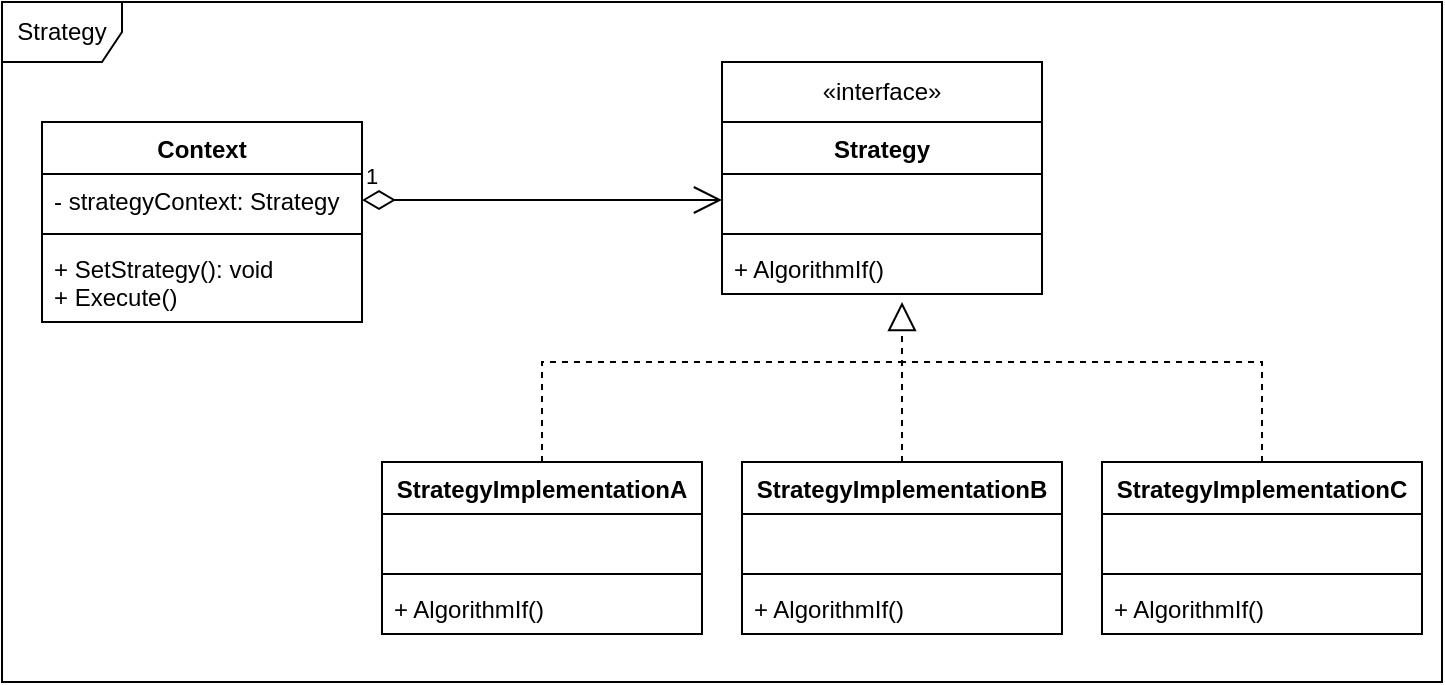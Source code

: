 <mxfile version="21.2.1" type="device">
  <diagram id="C5RBs43oDa-KdzZeNtuy" name="Page-1">
    <mxGraphModel dx="1674" dy="836" grid="1" gridSize="10" guides="1" tooltips="1" connect="1" arrows="1" fold="1" page="1" pageScale="1" pageWidth="827" pageHeight="1169" math="0" shadow="0">
      <root>
        <mxCell id="WIyWlLk6GJQsqaUBKTNV-0" />
        <mxCell id="WIyWlLk6GJQsqaUBKTNV-1" parent="WIyWlLk6GJQsqaUBKTNV-0" />
        <mxCell id="w_W7-Zp79Al4ssoc98f5-0" value="Context" style="swimlane;fontStyle=1;align=center;verticalAlign=top;childLayout=stackLayout;horizontal=1;startSize=26;horizontalStack=0;resizeParent=1;resizeParentMax=0;resizeLast=0;collapsible=1;marginBottom=0;whiteSpace=wrap;html=1;" vertex="1" parent="WIyWlLk6GJQsqaUBKTNV-1">
          <mxGeometry x="120" y="280" width="160" height="100" as="geometry" />
        </mxCell>
        <mxCell id="w_W7-Zp79Al4ssoc98f5-1" value="- strategyContext: Strategy" style="text;strokeColor=none;fillColor=none;align=left;verticalAlign=top;spacingLeft=4;spacingRight=4;overflow=hidden;rotatable=0;points=[[0,0.5],[1,0.5]];portConstraint=eastwest;whiteSpace=wrap;html=1;" vertex="1" parent="w_W7-Zp79Al4ssoc98f5-0">
          <mxGeometry y="26" width="160" height="26" as="geometry" />
        </mxCell>
        <mxCell id="w_W7-Zp79Al4ssoc98f5-2" value="" style="line;strokeWidth=1;fillColor=none;align=left;verticalAlign=middle;spacingTop=-1;spacingLeft=3;spacingRight=3;rotatable=0;labelPosition=right;points=[];portConstraint=eastwest;strokeColor=inherit;" vertex="1" parent="w_W7-Zp79Al4ssoc98f5-0">
          <mxGeometry y="52" width="160" height="8" as="geometry" />
        </mxCell>
        <mxCell id="w_W7-Zp79Al4ssoc98f5-3" value="+ SetStrategy(): void&lt;br&gt;+ Execute()" style="text;strokeColor=none;fillColor=none;align=left;verticalAlign=top;spacingLeft=4;spacingRight=4;overflow=hidden;rotatable=0;points=[[0,0.5],[1,0.5]];portConstraint=eastwest;whiteSpace=wrap;html=1;" vertex="1" parent="w_W7-Zp79Al4ssoc98f5-0">
          <mxGeometry y="60" width="160" height="40" as="geometry" />
        </mxCell>
        <mxCell id="w_W7-Zp79Al4ssoc98f5-4" value="Strategy" style="swimlane;fontStyle=1;align=center;verticalAlign=top;childLayout=stackLayout;horizontal=1;startSize=26;horizontalStack=0;resizeParent=1;resizeParentMax=0;resizeLast=0;collapsible=1;marginBottom=0;whiteSpace=wrap;html=1;" vertex="1" parent="WIyWlLk6GJQsqaUBKTNV-1">
          <mxGeometry x="460" y="280" width="160" height="86" as="geometry" />
        </mxCell>
        <mxCell id="w_W7-Zp79Al4ssoc98f5-5" value="&amp;nbsp;" style="text;strokeColor=none;fillColor=none;align=left;verticalAlign=top;spacingLeft=4;spacingRight=4;overflow=hidden;rotatable=0;points=[[0,0.5],[1,0.5]];portConstraint=eastwest;whiteSpace=wrap;html=1;" vertex="1" parent="w_W7-Zp79Al4ssoc98f5-4">
          <mxGeometry y="26" width="160" height="26" as="geometry" />
        </mxCell>
        <mxCell id="w_W7-Zp79Al4ssoc98f5-6" value="" style="line;strokeWidth=1;fillColor=none;align=left;verticalAlign=middle;spacingTop=-1;spacingLeft=3;spacingRight=3;rotatable=0;labelPosition=right;points=[];portConstraint=eastwest;strokeColor=inherit;" vertex="1" parent="w_W7-Zp79Al4ssoc98f5-4">
          <mxGeometry y="52" width="160" height="8" as="geometry" />
        </mxCell>
        <mxCell id="w_W7-Zp79Al4ssoc98f5-7" value="+ AlgorithmIf()" style="text;strokeColor=none;fillColor=none;align=left;verticalAlign=top;spacingLeft=4;spacingRight=4;overflow=hidden;rotatable=0;points=[[0,0.5],[1,0.5]];portConstraint=eastwest;whiteSpace=wrap;html=1;" vertex="1" parent="w_W7-Zp79Al4ssoc98f5-4">
          <mxGeometry y="60" width="160" height="26" as="geometry" />
        </mxCell>
        <mxCell id="w_W7-Zp79Al4ssoc98f5-8" value="«interface»&lt;br&gt;" style="html=1;whiteSpace=wrap;" vertex="1" parent="WIyWlLk6GJQsqaUBKTNV-1">
          <mxGeometry x="460" y="250" width="160" height="30" as="geometry" />
        </mxCell>
        <mxCell id="w_W7-Zp79Al4ssoc98f5-9" value="StrategyImplementationA" style="swimlane;fontStyle=1;align=center;verticalAlign=top;childLayout=stackLayout;horizontal=1;startSize=26;horizontalStack=0;resizeParent=1;resizeParentMax=0;resizeLast=0;collapsible=1;marginBottom=0;whiteSpace=wrap;html=1;" vertex="1" parent="WIyWlLk6GJQsqaUBKTNV-1">
          <mxGeometry x="290" y="450" width="160" height="86" as="geometry" />
        </mxCell>
        <mxCell id="w_W7-Zp79Al4ssoc98f5-10" value="&amp;nbsp;" style="text;strokeColor=none;fillColor=none;align=left;verticalAlign=top;spacingLeft=4;spacingRight=4;overflow=hidden;rotatable=0;points=[[0,0.5],[1,0.5]];portConstraint=eastwest;whiteSpace=wrap;html=1;" vertex="1" parent="w_W7-Zp79Al4ssoc98f5-9">
          <mxGeometry y="26" width="160" height="26" as="geometry" />
        </mxCell>
        <mxCell id="w_W7-Zp79Al4ssoc98f5-11" value="" style="line;strokeWidth=1;fillColor=none;align=left;verticalAlign=middle;spacingTop=-1;spacingLeft=3;spacingRight=3;rotatable=0;labelPosition=right;points=[];portConstraint=eastwest;strokeColor=inherit;" vertex="1" parent="w_W7-Zp79Al4ssoc98f5-9">
          <mxGeometry y="52" width="160" height="8" as="geometry" />
        </mxCell>
        <mxCell id="w_W7-Zp79Al4ssoc98f5-12" value="+ AlgorithmIf()" style="text;strokeColor=none;fillColor=none;align=left;verticalAlign=top;spacingLeft=4;spacingRight=4;overflow=hidden;rotatable=0;points=[[0,0.5],[1,0.5]];portConstraint=eastwest;whiteSpace=wrap;html=1;" vertex="1" parent="w_W7-Zp79Al4ssoc98f5-9">
          <mxGeometry y="60" width="160" height="26" as="geometry" />
        </mxCell>
        <mxCell id="w_W7-Zp79Al4ssoc98f5-17" value="StrategyImplementationB" style="swimlane;fontStyle=1;align=center;verticalAlign=top;childLayout=stackLayout;horizontal=1;startSize=26;horizontalStack=0;resizeParent=1;resizeParentMax=0;resizeLast=0;collapsible=1;marginBottom=0;whiteSpace=wrap;html=1;" vertex="1" parent="WIyWlLk6GJQsqaUBKTNV-1">
          <mxGeometry x="470" y="450" width="160" height="86" as="geometry" />
        </mxCell>
        <mxCell id="w_W7-Zp79Al4ssoc98f5-18" value="&amp;nbsp;" style="text;strokeColor=none;fillColor=none;align=left;verticalAlign=top;spacingLeft=4;spacingRight=4;overflow=hidden;rotatable=0;points=[[0,0.5],[1,0.5]];portConstraint=eastwest;whiteSpace=wrap;html=1;" vertex="1" parent="w_W7-Zp79Al4ssoc98f5-17">
          <mxGeometry y="26" width="160" height="26" as="geometry" />
        </mxCell>
        <mxCell id="w_W7-Zp79Al4ssoc98f5-19" value="" style="line;strokeWidth=1;fillColor=none;align=left;verticalAlign=middle;spacingTop=-1;spacingLeft=3;spacingRight=3;rotatable=0;labelPosition=right;points=[];portConstraint=eastwest;strokeColor=inherit;" vertex="1" parent="w_W7-Zp79Al4ssoc98f5-17">
          <mxGeometry y="52" width="160" height="8" as="geometry" />
        </mxCell>
        <mxCell id="w_W7-Zp79Al4ssoc98f5-20" value="+ AlgorithmIf()" style="text;strokeColor=none;fillColor=none;align=left;verticalAlign=top;spacingLeft=4;spacingRight=4;overflow=hidden;rotatable=0;points=[[0,0.5],[1,0.5]];portConstraint=eastwest;whiteSpace=wrap;html=1;" vertex="1" parent="w_W7-Zp79Al4ssoc98f5-17">
          <mxGeometry y="60" width="160" height="26" as="geometry" />
        </mxCell>
        <mxCell id="w_W7-Zp79Al4ssoc98f5-21" value="StrategyImplementationC" style="swimlane;fontStyle=1;align=center;verticalAlign=top;childLayout=stackLayout;horizontal=1;startSize=26;horizontalStack=0;resizeParent=1;resizeParentMax=0;resizeLast=0;collapsible=1;marginBottom=0;whiteSpace=wrap;html=1;" vertex="1" parent="WIyWlLk6GJQsqaUBKTNV-1">
          <mxGeometry x="650" y="450" width="160" height="86" as="geometry" />
        </mxCell>
        <mxCell id="w_W7-Zp79Al4ssoc98f5-22" value="&amp;nbsp;" style="text;strokeColor=none;fillColor=none;align=left;verticalAlign=top;spacingLeft=4;spacingRight=4;overflow=hidden;rotatable=0;points=[[0,0.5],[1,0.5]];portConstraint=eastwest;whiteSpace=wrap;html=1;" vertex="1" parent="w_W7-Zp79Al4ssoc98f5-21">
          <mxGeometry y="26" width="160" height="26" as="geometry" />
        </mxCell>
        <mxCell id="w_W7-Zp79Al4ssoc98f5-23" value="" style="line;strokeWidth=1;fillColor=none;align=left;verticalAlign=middle;spacingTop=-1;spacingLeft=3;spacingRight=3;rotatable=0;labelPosition=right;points=[];portConstraint=eastwest;strokeColor=inherit;" vertex="1" parent="w_W7-Zp79Al4ssoc98f5-21">
          <mxGeometry y="52" width="160" height="8" as="geometry" />
        </mxCell>
        <mxCell id="w_W7-Zp79Al4ssoc98f5-24" value="+ AlgorithmIf()" style="text;strokeColor=none;fillColor=none;align=left;verticalAlign=top;spacingLeft=4;spacingRight=4;overflow=hidden;rotatable=0;points=[[0,0.5],[1,0.5]];portConstraint=eastwest;whiteSpace=wrap;html=1;" vertex="1" parent="w_W7-Zp79Al4ssoc98f5-21">
          <mxGeometry y="60" width="160" height="26" as="geometry" />
        </mxCell>
        <mxCell id="w_W7-Zp79Al4ssoc98f5-26" value="" style="endArrow=block;dashed=1;endFill=0;endSize=12;html=1;rounded=0;exitX=0.5;exitY=0;exitDx=0;exitDy=0;" edge="1" parent="WIyWlLk6GJQsqaUBKTNV-1" source="w_W7-Zp79Al4ssoc98f5-17">
          <mxGeometry width="160" relative="1" as="geometry">
            <mxPoint x="310" y="430" as="sourcePoint" />
            <mxPoint x="550" y="370" as="targetPoint" />
          </mxGeometry>
        </mxCell>
        <mxCell id="w_W7-Zp79Al4ssoc98f5-27" value="" style="endArrow=none;dashed=1;html=1;rounded=0;exitX=0.5;exitY=0;exitDx=0;exitDy=0;" edge="1" parent="WIyWlLk6GJQsqaUBKTNV-1" source="w_W7-Zp79Al4ssoc98f5-9">
          <mxGeometry width="50" height="50" relative="1" as="geometry">
            <mxPoint x="390" y="360" as="sourcePoint" />
            <mxPoint x="550" y="400" as="targetPoint" />
            <Array as="points">
              <mxPoint x="370" y="400" />
            </Array>
          </mxGeometry>
        </mxCell>
        <mxCell id="w_W7-Zp79Al4ssoc98f5-28" value="" style="endArrow=none;dashed=1;html=1;rounded=0;exitX=0.5;exitY=0;exitDx=0;exitDy=0;" edge="1" parent="WIyWlLk6GJQsqaUBKTNV-1" source="w_W7-Zp79Al4ssoc98f5-21">
          <mxGeometry width="50" height="50" relative="1" as="geometry">
            <mxPoint x="390" y="360" as="sourcePoint" />
            <mxPoint x="550" y="400" as="targetPoint" />
            <Array as="points">
              <mxPoint x="730" y="400" />
            </Array>
          </mxGeometry>
        </mxCell>
        <mxCell id="w_W7-Zp79Al4ssoc98f5-29" value="1" style="endArrow=open;html=1;endSize=12;startArrow=diamondThin;startSize=14;startFill=0;edgeStyle=orthogonalEdgeStyle;align=left;verticalAlign=bottom;rounded=0;exitX=1;exitY=0.5;exitDx=0;exitDy=0;entryX=0;entryY=0.5;entryDx=0;entryDy=0;" edge="1" parent="WIyWlLk6GJQsqaUBKTNV-1" source="w_W7-Zp79Al4ssoc98f5-1" target="w_W7-Zp79Al4ssoc98f5-5">
          <mxGeometry x="-1" y="3" relative="1" as="geometry">
            <mxPoint x="310" y="200" as="sourcePoint" />
            <mxPoint x="470" y="200" as="targetPoint" />
          </mxGeometry>
        </mxCell>
        <mxCell id="w_W7-Zp79Al4ssoc98f5-33" value="Strategy" style="shape=umlFrame;whiteSpace=wrap;html=1;pointerEvents=0;" vertex="1" parent="WIyWlLk6GJQsqaUBKTNV-1">
          <mxGeometry x="100" y="220" width="720" height="340" as="geometry" />
        </mxCell>
      </root>
    </mxGraphModel>
  </diagram>
</mxfile>
